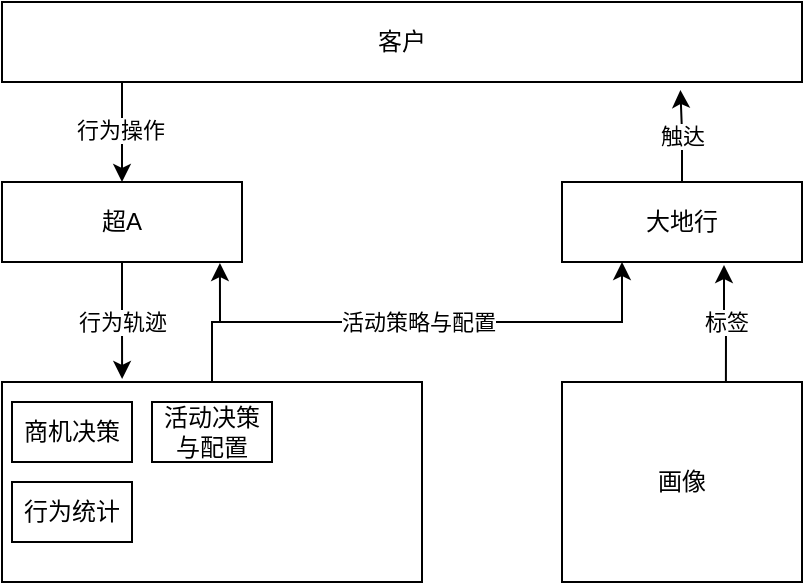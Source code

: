 <mxfile version="20.8.20" type="github">
  <diagram name="第 1 页" id="zMkUeI1VbZoQxMKzUVVP">
    <mxGraphModel dx="953" dy="545" grid="1" gridSize="10" guides="1" tooltips="1" connect="1" arrows="1" fold="1" page="1" pageScale="1" pageWidth="827" pageHeight="1169" math="0" shadow="0">
      <root>
        <mxCell id="0" />
        <mxCell id="1" parent="0" />
        <mxCell id="S7uy7MupSvmrY36sA2id-11" value="行为轨迹" style="edgeStyle=orthogonalEdgeStyle;rounded=0;orthogonalLoop=1;jettySize=auto;html=1;exitX=0.5;exitY=1;exitDx=0;exitDy=0;entryX=0.286;entryY=-0.015;entryDx=0;entryDy=0;entryPerimeter=0;" edge="1" parent="1" source="S7uy7MupSvmrY36sA2id-1" target="S7uy7MupSvmrY36sA2id-7">
          <mxGeometry relative="1" as="geometry" />
        </mxCell>
        <mxCell id="S7uy7MupSvmrY36sA2id-1" value="超A" style="rounded=0;whiteSpace=wrap;html=1;" vertex="1" parent="1">
          <mxGeometry x="170" y="160" width="120" height="40" as="geometry" />
        </mxCell>
        <mxCell id="S7uy7MupSvmrY36sA2id-6" value="触达" style="edgeStyle=orthogonalEdgeStyle;rounded=0;orthogonalLoop=1;jettySize=auto;html=1;exitX=0.5;exitY=0;exitDx=0;exitDy=0;entryX=0.848;entryY=1.1;entryDx=0;entryDy=0;entryPerimeter=0;" edge="1" parent="1" source="S7uy7MupSvmrY36sA2id-2" target="S7uy7MupSvmrY36sA2id-3">
          <mxGeometry relative="1" as="geometry" />
        </mxCell>
        <mxCell id="S7uy7MupSvmrY36sA2id-2" value="大地行" style="rounded=0;whiteSpace=wrap;html=1;" vertex="1" parent="1">
          <mxGeometry x="450" y="160" width="120" height="40" as="geometry" />
        </mxCell>
        <mxCell id="S7uy7MupSvmrY36sA2id-4" style="edgeStyle=orthogonalEdgeStyle;rounded=0;orthogonalLoop=1;jettySize=auto;html=1;exitX=0.15;exitY=1;exitDx=0;exitDy=0;exitPerimeter=0;" edge="1" parent="1" source="S7uy7MupSvmrY36sA2id-3" target="S7uy7MupSvmrY36sA2id-1">
          <mxGeometry relative="1" as="geometry" />
        </mxCell>
        <mxCell id="S7uy7MupSvmrY36sA2id-5" value="行为操作" style="edgeLabel;html=1;align=center;verticalAlign=middle;resizable=0;points=[];" vertex="1" connectable="0" parent="S7uy7MupSvmrY36sA2id-4">
          <mxGeometry x="-0.04" y="-1" relative="1" as="geometry">
            <mxPoint as="offset" />
          </mxGeometry>
        </mxCell>
        <mxCell id="S7uy7MupSvmrY36sA2id-3" value="客户" style="rounded=0;whiteSpace=wrap;html=1;" vertex="1" parent="1">
          <mxGeometry x="170" y="70" width="400" height="40" as="geometry" />
        </mxCell>
        <mxCell id="S7uy7MupSvmrY36sA2id-12" value="活动策略与配置" style="edgeStyle=orthogonalEdgeStyle;rounded=0;orthogonalLoop=1;jettySize=auto;html=1;exitX=0.5;exitY=0;exitDx=0;exitDy=0;entryX=0.25;entryY=1;entryDx=0;entryDy=0;" edge="1" parent="1" source="S7uy7MupSvmrY36sA2id-7" target="S7uy7MupSvmrY36sA2id-2">
          <mxGeometry relative="1" as="geometry" />
        </mxCell>
        <mxCell id="S7uy7MupSvmrY36sA2id-13" style="edgeStyle=orthogonalEdgeStyle;rounded=0;orthogonalLoop=1;jettySize=auto;html=1;exitX=0.5;exitY=0;exitDx=0;exitDy=0;entryX=0.908;entryY=1.013;entryDx=0;entryDy=0;entryPerimeter=0;" edge="1" parent="1" source="S7uy7MupSvmrY36sA2id-7" target="S7uy7MupSvmrY36sA2id-1">
          <mxGeometry relative="1" as="geometry">
            <mxPoint x="275" y="210" as="targetPoint" />
          </mxGeometry>
        </mxCell>
        <mxCell id="S7uy7MupSvmrY36sA2id-7" value="" style="rounded=0;whiteSpace=wrap;html=1;" vertex="1" parent="1">
          <mxGeometry x="170" y="260" width="210" height="100" as="geometry" />
        </mxCell>
        <mxCell id="S7uy7MupSvmrY36sA2id-8" value="商机决策" style="rounded=0;whiteSpace=wrap;html=1;" vertex="1" parent="1">
          <mxGeometry x="175" y="270" width="60" height="30" as="geometry" />
        </mxCell>
        <mxCell id="S7uy7MupSvmrY36sA2id-9" value="活动决策与配置" style="rounded=0;whiteSpace=wrap;html=1;" vertex="1" parent="1">
          <mxGeometry x="245" y="270" width="60" height="30" as="geometry" />
        </mxCell>
        <mxCell id="S7uy7MupSvmrY36sA2id-10" value="行为统计" style="rounded=0;whiteSpace=wrap;html=1;" vertex="1" parent="1">
          <mxGeometry x="175" y="310" width="60" height="30" as="geometry" />
        </mxCell>
        <mxCell id="S7uy7MupSvmrY36sA2id-15" value="标签" style="edgeStyle=orthogonalEdgeStyle;rounded=0;orthogonalLoop=1;jettySize=auto;html=1;exitX=0.683;exitY=-0.005;exitDx=0;exitDy=0;entryX=0.675;entryY=1.038;entryDx=0;entryDy=0;entryPerimeter=0;exitPerimeter=0;" edge="1" parent="1" source="S7uy7MupSvmrY36sA2id-14" target="S7uy7MupSvmrY36sA2id-2">
          <mxGeometry relative="1" as="geometry" />
        </mxCell>
        <mxCell id="S7uy7MupSvmrY36sA2id-14" value="画像" style="rounded=0;whiteSpace=wrap;html=1;" vertex="1" parent="1">
          <mxGeometry x="450" y="260" width="120" height="100" as="geometry" />
        </mxCell>
      </root>
    </mxGraphModel>
  </diagram>
</mxfile>
